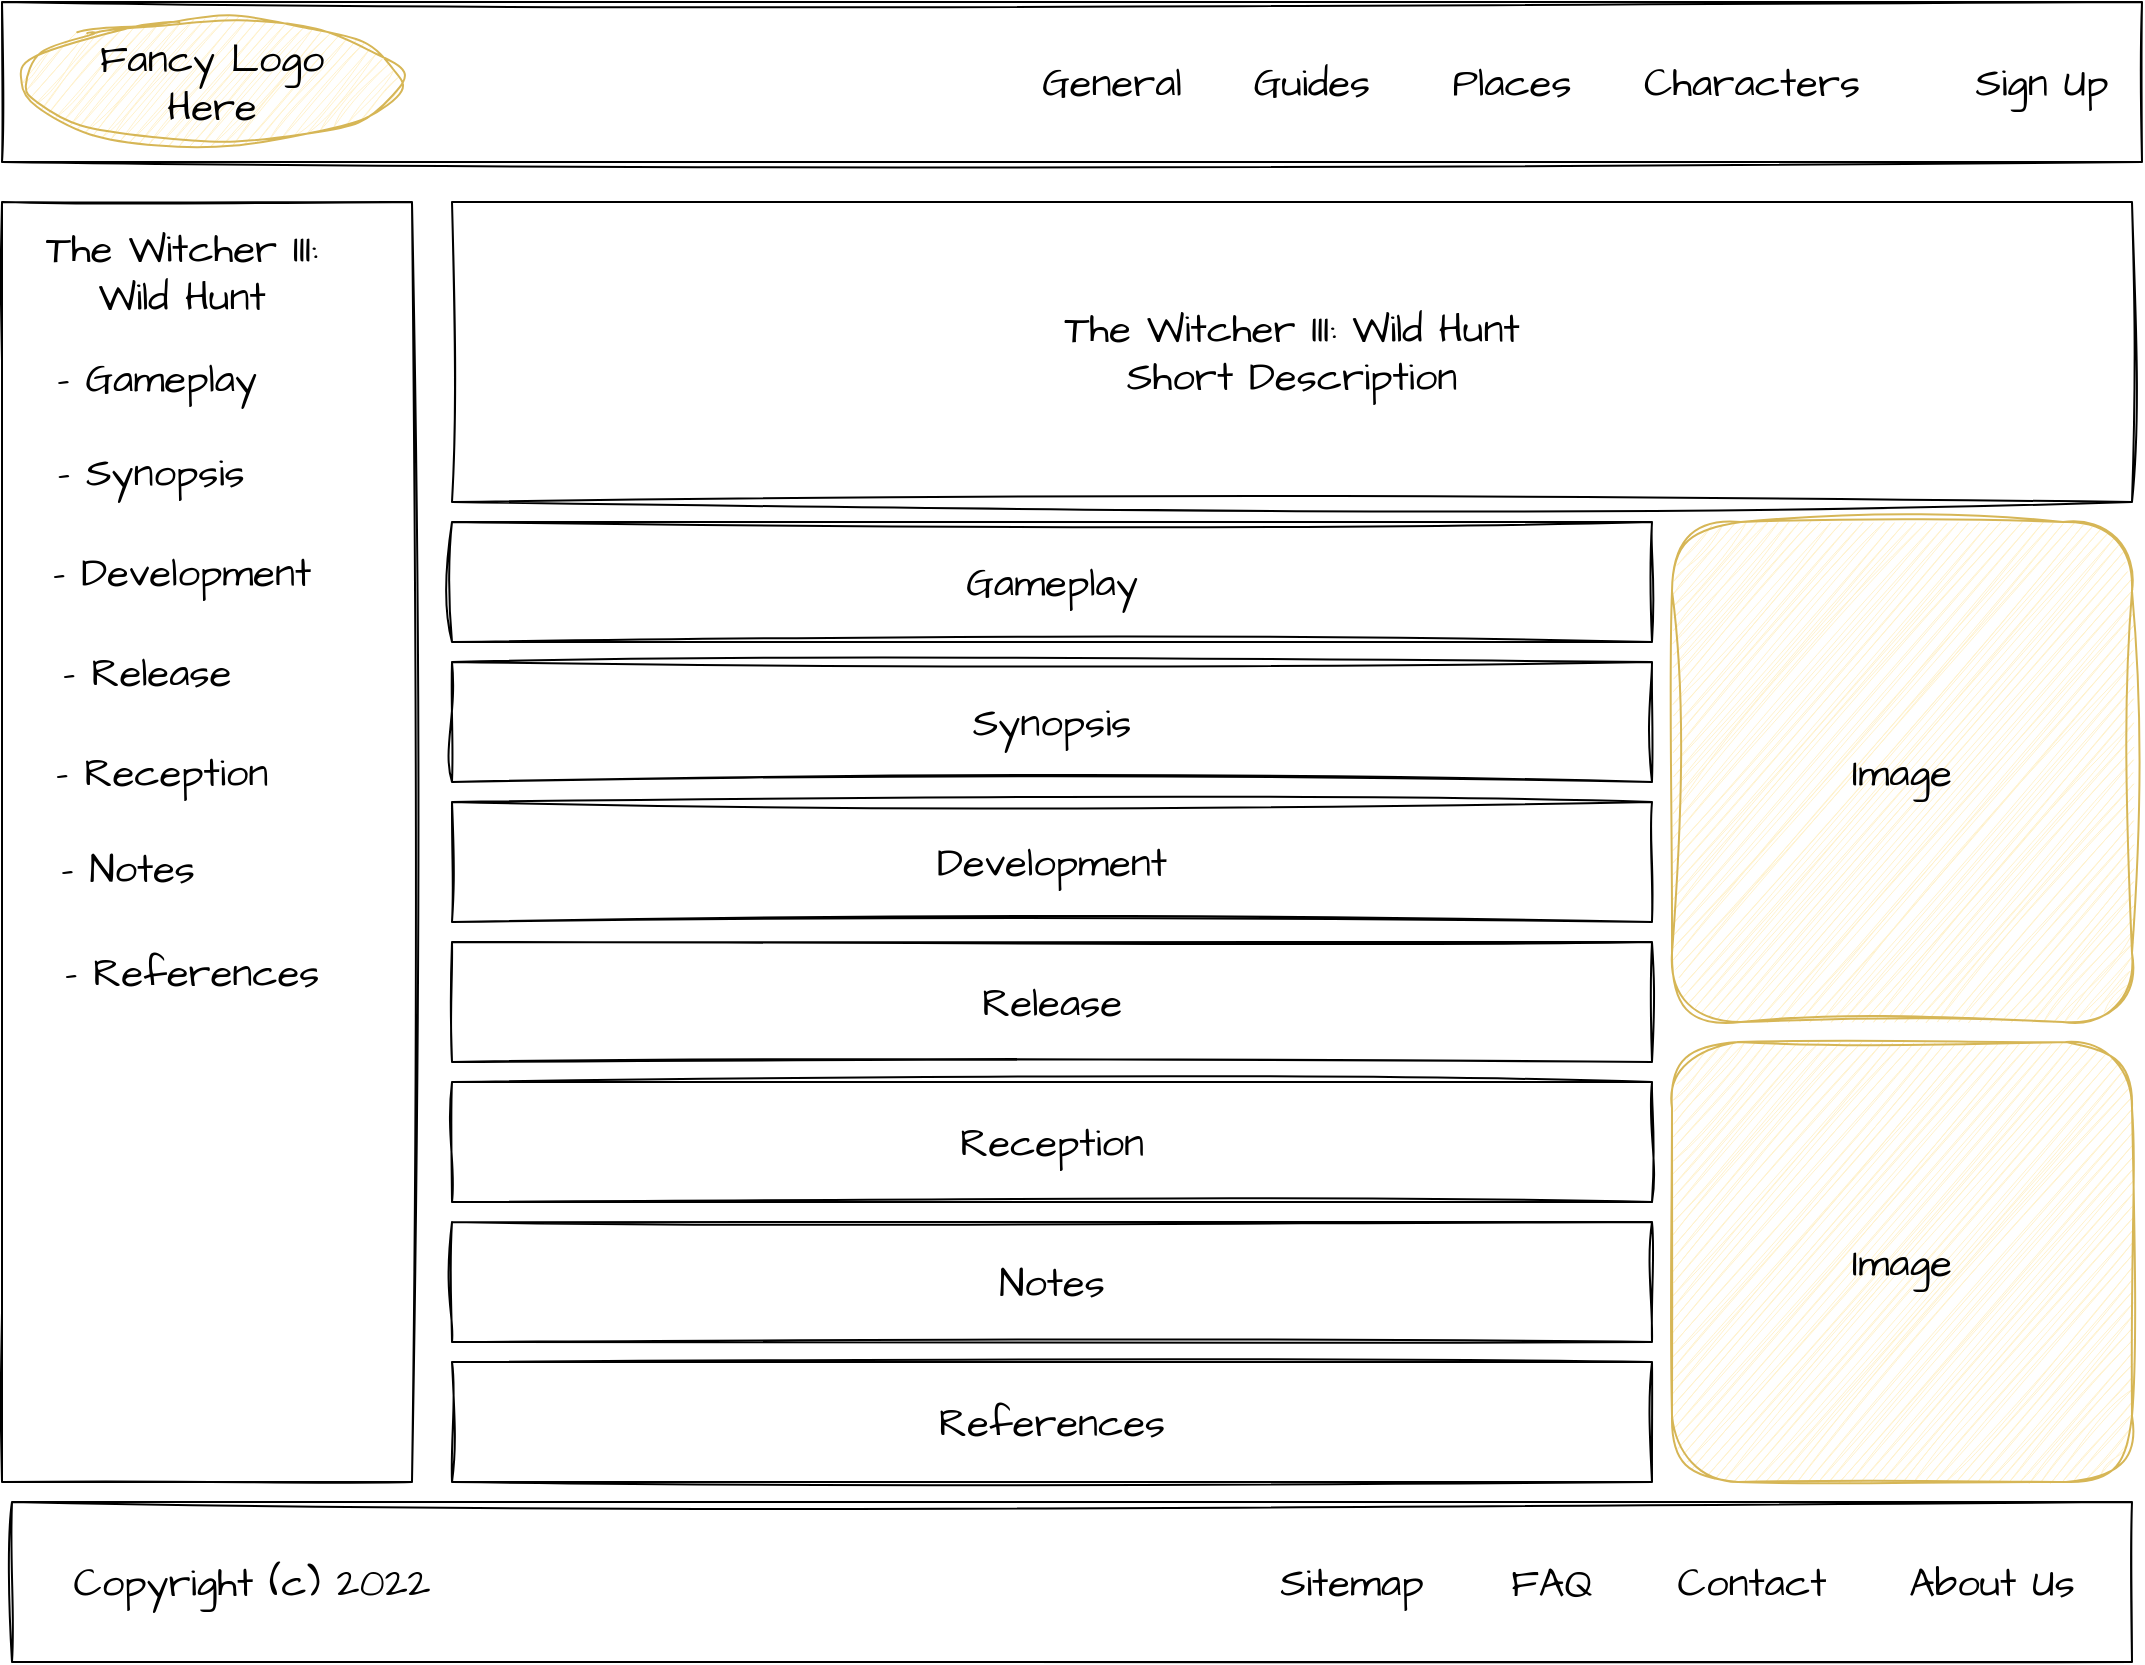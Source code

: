 <mxfile version="20.5.1" type="device"><diagram id="-davU_yUPzmOmRtj9719" name="Page-1"><mxGraphModel dx="1758" dy="941" grid="1" gridSize="10" guides="1" tooltips="1" connect="1" arrows="1" fold="1" page="1" pageScale="1" pageWidth="1100" pageHeight="850" math="0" shadow="0"><root><mxCell id="0"/><mxCell id="1" parent="0"/><mxCell id="VnSqFYbZ7rB83zUi1T6Y-1" value="" style="rounded=0;whiteSpace=wrap;html=1;sketch=1;fillColor=none;" vertex="1" parent="1"><mxGeometry x="15" y="10" width="1070" height="80" as="geometry"/></mxCell><mxCell id="VnSqFYbZ7rB83zUi1T6Y-2" value="&lt;div&gt;Fancy Logo&lt;/div&gt;&lt;div&gt;Here&lt;/div&gt;" style="ellipse;whiteSpace=wrap;html=1;sketch=1;hachureGap=4;jiggle=2;fontFamily=Architects Daughter;fontSource=https%3A%2F%2Ffonts.googleapis.com%2Fcss%3Ffamily%3DArchitects%2BDaughter;fontSize=20;fillColor=#fff2cc;strokeColor=#d6b656;" vertex="1" parent="1"><mxGeometry x="15" y="20" width="210" height="60" as="geometry"/></mxCell><mxCell id="VnSqFYbZ7rB83zUi1T6Y-4" value="Characters" style="text;html=1;strokeColor=none;fillColor=none;align=center;verticalAlign=middle;whiteSpace=wrap;rounded=0;sketch=1;hachureGap=4;jiggle=2;fontFamily=Architects Daughter;fontSource=https%3A%2F%2Ffonts.googleapis.com%2Fcss%3Ffamily%3DArchitects%2BDaughter;fontSize=20;" vertex="1" parent="1"><mxGeometry x="860" y="35" width="60" height="30" as="geometry"/></mxCell><mxCell id="VnSqFYbZ7rB83zUi1T6Y-5" value="Places" style="text;html=1;strokeColor=none;fillColor=none;align=center;verticalAlign=middle;whiteSpace=wrap;rounded=0;sketch=1;hachureGap=4;jiggle=2;fontFamily=Architects Daughter;fontSource=https%3A%2F%2Ffonts.googleapis.com%2Fcss%3Ffamily%3DArchitects%2BDaughter;fontSize=20;" vertex="1" parent="1"><mxGeometry x="740" y="35" width="60" height="30" as="geometry"/></mxCell><mxCell id="VnSqFYbZ7rB83zUi1T6Y-6" value="Guides" style="text;html=1;strokeColor=none;fillColor=none;align=center;verticalAlign=middle;whiteSpace=wrap;rounded=0;sketch=1;hachureGap=4;jiggle=2;fontFamily=Architects Daughter;fontSource=https%3A%2F%2Ffonts.googleapis.com%2Fcss%3Ffamily%3DArchitects%2BDaughter;fontSize=20;" vertex="1" parent="1"><mxGeometry x="640" y="35" width="60" height="30" as="geometry"/></mxCell><mxCell id="VnSqFYbZ7rB83zUi1T6Y-7" value="" style="rounded=0;whiteSpace=wrap;html=1;sketch=1;hachureGap=4;jiggle=2;fontFamily=Architects Daughter;fontSource=https%3A%2F%2Ffonts.googleapis.com%2Fcss%3Ffamily%3DArchitects%2BDaughter;fontSize=20;fillColor=none;" vertex="1" parent="1"><mxGeometry x="15" y="110" width="205" height="640" as="geometry"/></mxCell><mxCell id="VnSqFYbZ7rB83zUi1T6Y-8" value="" style="rounded=0;whiteSpace=wrap;html=1;sketch=1;hachureGap=4;jiggle=2;fontFamily=Architects Daughter;fontSource=https%3A%2F%2Ffonts.googleapis.com%2Fcss%3Ffamily%3DArchitects%2BDaughter;fontSize=20;fillColor=none;" vertex="1" parent="1"><mxGeometry x="20" y="760" width="1060" height="80" as="geometry"/></mxCell><mxCell id="VnSqFYbZ7rB83zUi1T6Y-9" value="About Us" style="text;html=1;strokeColor=none;fillColor=none;align=center;verticalAlign=middle;whiteSpace=wrap;rounded=0;sketch=1;hachureGap=4;jiggle=2;fontFamily=Architects Daughter;fontSource=https%3A%2F%2Ffonts.googleapis.com%2Fcss%3Ffamily%3DArchitects%2BDaughter;fontSize=20;" vertex="1" parent="1"><mxGeometry x="965" y="785" width="90" height="30" as="geometry"/></mxCell><mxCell id="VnSqFYbZ7rB83zUi1T6Y-10" value="Contact" style="text;html=1;strokeColor=none;fillColor=none;align=center;verticalAlign=middle;whiteSpace=wrap;rounded=0;sketch=1;hachureGap=4;jiggle=2;fontFamily=Architects Daughter;fontSource=https%3A%2F%2Ffonts.googleapis.com%2Fcss%3Ffamily%3DArchitects%2BDaughter;fontSize=20;" vertex="1" parent="1"><mxGeometry x="860" y="785" width="60" height="30" as="geometry"/></mxCell><mxCell id="VnSqFYbZ7rB83zUi1T6Y-11" value="FAQ" style="text;html=1;strokeColor=none;fillColor=none;align=center;verticalAlign=middle;whiteSpace=wrap;rounded=0;sketch=1;hachureGap=4;jiggle=2;fontFamily=Architects Daughter;fontSource=https%3A%2F%2Ffonts.googleapis.com%2Fcss%3Ffamily%3DArchitects%2BDaughter;fontSize=20;" vertex="1" parent="1"><mxGeometry x="760" y="785" width="60" height="30" as="geometry"/></mxCell><mxCell id="VnSqFYbZ7rB83zUi1T6Y-12" value="Sitemap" style="text;html=1;strokeColor=none;fillColor=none;align=center;verticalAlign=middle;whiteSpace=wrap;rounded=0;sketch=1;hachureGap=4;jiggle=2;fontFamily=Architects Daughter;fontSource=https%3A%2F%2Ffonts.googleapis.com%2Fcss%3Ffamily%3DArchitects%2BDaughter;fontSize=20;" vertex="1" parent="1"><mxGeometry x="660" y="785" width="60" height="30" as="geometry"/></mxCell><mxCell id="VnSqFYbZ7rB83zUi1T6Y-13" value="Copyright (c) 2022" style="text;html=1;strokeColor=none;fillColor=none;align=center;verticalAlign=middle;whiteSpace=wrap;rounded=0;sketch=1;hachureGap=4;jiggle=2;fontFamily=Architects Daughter;fontSource=https%3A%2F%2Ffonts.googleapis.com%2Fcss%3Ffamily%3DArchitects%2BDaughter;fontSize=20;" vertex="1" parent="1"><mxGeometry x="20" y="785" width="240" height="30" as="geometry"/></mxCell><mxCell id="VnSqFYbZ7rB83zUi1T6Y-21" value="Image" style="rounded=1;whiteSpace=wrap;html=1;sketch=1;hachureGap=4;jiggle=2;fontFamily=Architects Daughter;fontSource=https%3A%2F%2Ffonts.googleapis.com%2Fcss%3Ffamily%3DArchitects%2BDaughter;fontSize=20;fillColor=#fff2cc;glass=0;shadow=0;strokeColor=#d6b656;" vertex="1" parent="1"><mxGeometry x="850" y="270" width="230" height="250" as="geometry"/></mxCell><mxCell id="VnSqFYbZ7rB83zUi1T6Y-23" value="The Witcher III: Wild Hunt" style="text;html=1;strokeColor=none;fillColor=none;align=center;verticalAlign=middle;whiteSpace=wrap;rounded=0;sketch=1;hachureGap=4;jiggle=2;fontFamily=Architects Daughter;fontSource=https%3A%2F%2Ffonts.googleapis.com%2Fcss%3Ffamily%3DArchitects%2BDaughter;fontSize=20;" vertex="1" parent="1"><mxGeometry x="20" y="130" width="170" height="30" as="geometry"/></mxCell><mxCell id="VnSqFYbZ7rB83zUi1T6Y-24" value="- Gameplay" style="text;html=1;strokeColor=none;fillColor=none;align=center;verticalAlign=middle;whiteSpace=wrap;rounded=0;sketch=1;hachureGap=4;jiggle=2;fontFamily=Architects Daughter;fontSource=https%3A%2F%2Ffonts.googleapis.com%2Fcss%3Ffamily%3DArchitects%2BDaughter;fontSize=20;" vertex="1" parent="1"><mxGeometry x="35" y="182.5" width="115" height="30" as="geometry"/></mxCell><mxCell id="VnSqFYbZ7rB83zUi1T6Y-25" value="- Synopsis" style="text;html=1;strokeColor=none;fillColor=none;align=center;verticalAlign=middle;whiteSpace=wrap;rounded=0;sketch=1;hachureGap=4;jiggle=2;fontFamily=Architects Daughter;fontSource=https%3A%2F%2Ffonts.googleapis.com%2Fcss%3Ffamily%3DArchitects%2BDaughter;fontSize=20;" vertex="1" parent="1"><mxGeometry x="32" y="230" width="115" height="30" as="geometry"/></mxCell><mxCell id="VnSqFYbZ7rB83zUi1T6Y-26" value="- Development" style="text;html=1;strokeColor=none;fillColor=none;align=center;verticalAlign=middle;whiteSpace=wrap;rounded=0;sketch=1;hachureGap=4;jiggle=2;fontFamily=Architects Daughter;fontSource=https%3A%2F%2Ffonts.googleapis.com%2Fcss%3Ffamily%3DArchitects%2BDaughter;fontSize=20;" vertex="1" parent="1"><mxGeometry x="30" y="280" width="150" height="30" as="geometry"/></mxCell><mxCell id="VnSqFYbZ7rB83zUi1T6Y-27" value="- Release" style="text;html=1;strokeColor=none;fillColor=none;align=center;verticalAlign=middle;whiteSpace=wrap;rounded=0;sketch=1;hachureGap=4;jiggle=2;fontFamily=Architects Daughter;fontSource=https%3A%2F%2Ffonts.googleapis.com%2Fcss%3Ffamily%3DArchitects%2BDaughter;fontSize=20;" vertex="1" parent="1"><mxGeometry x="35" y="330" width="105" height="30" as="geometry"/></mxCell><mxCell id="VnSqFYbZ7rB83zUi1T6Y-28" value="- Reception" style="text;html=1;strokeColor=none;fillColor=none;align=center;verticalAlign=middle;whiteSpace=wrap;rounded=0;sketch=1;hachureGap=4;jiggle=2;fontFamily=Architects Daughter;fontSource=https%3A%2F%2Ffonts.googleapis.com%2Fcss%3Ffamily%3DArchitects%2BDaughter;fontSize=20;" vertex="1" parent="1"><mxGeometry x="40" y="380" width="110" height="30" as="geometry"/></mxCell><mxCell id="VnSqFYbZ7rB83zUi1T6Y-29" value="General" style="text;html=1;strokeColor=none;fillColor=none;align=center;verticalAlign=middle;whiteSpace=wrap;rounded=0;sketch=1;hachureGap=4;jiggle=2;fontFamily=Architects Daughter;fontSource=https%3A%2F%2Ffonts.googleapis.com%2Fcss%3Ffamily%3DArchitects%2BDaughter;fontSize=20;" vertex="1" parent="1"><mxGeometry x="540" y="35" width="60" height="30" as="geometry"/></mxCell><mxCell id="VnSqFYbZ7rB83zUi1T6Y-31" value="- Notes" style="text;html=1;strokeColor=none;fillColor=none;align=center;verticalAlign=middle;whiteSpace=wrap;rounded=0;sketch=1;hachureGap=4;jiggle=2;fontFamily=Architects Daughter;fontSource=https%3A%2F%2Ffonts.googleapis.com%2Fcss%3Ffamily%3DArchitects%2BDaughter;fontSize=20;" vertex="1" parent="1"><mxGeometry x="38" y="427.5" width="80" height="30" as="geometry"/></mxCell><mxCell id="VnSqFYbZ7rB83zUi1T6Y-32" value="- References" style="text;html=1;strokeColor=none;fillColor=none;align=center;verticalAlign=middle;whiteSpace=wrap;rounded=0;sketch=1;hachureGap=4;jiggle=2;fontFamily=Architects Daughter;fontSource=https%3A%2F%2Ffonts.googleapis.com%2Fcss%3Ffamily%3DArchitects%2BDaughter;fontSize=20;" vertex="1" parent="1"><mxGeometry x="40" y="480" width="140" height="30" as="geometry"/></mxCell><mxCell id="VnSqFYbZ7rB83zUi1T6Y-35" value="Sign Up" style="text;strokeColor=none;fillColor=none;html=1;align=center;verticalAlign=middle;whiteSpace=wrap;rounded=0;sketch=1;hachureGap=4;jiggle=2;fontFamily=Architects Daughter;fontSource=https%3A%2F%2Ffonts.googleapis.com%2Fcss%3Ffamily%3DArchitects%2BDaughter;fontSize=20;" vertex="1" parent="1"><mxGeometry x="1000" y="35" width="70" height="30" as="geometry"/></mxCell><mxCell id="VnSqFYbZ7rB83zUi1T6Y-36" value="&lt;div&gt;The Witcher III: Wild Hunt&lt;br&gt;&lt;/div&gt;&lt;div&gt;Short Description&lt;/div&gt;" style="rounded=0;whiteSpace=wrap;html=1;sketch=1;hachureGap=4;jiggle=2;fontFamily=Architects Daughter;fontSource=https%3A%2F%2Ffonts.googleapis.com%2Fcss%3Ffamily%3DArchitects%2BDaughter;fontSize=20;" vertex="1" parent="1"><mxGeometry x="240" y="110" width="840" height="150" as="geometry"/></mxCell><mxCell id="VnSqFYbZ7rB83zUi1T6Y-37" value="Gameplay" style="rounded=0;whiteSpace=wrap;html=1;sketch=1;hachureGap=4;jiggle=2;fontFamily=Architects Daughter;fontSource=https%3A%2F%2Ffonts.googleapis.com%2Fcss%3Ffamily%3DArchitects%2BDaughter;fontSize=20;" vertex="1" parent="1"><mxGeometry x="240" y="270" width="600" height="60" as="geometry"/></mxCell><mxCell id="VnSqFYbZ7rB83zUi1T6Y-41" value="Image" style="rounded=1;whiteSpace=wrap;html=1;sketch=1;hachureGap=4;jiggle=2;fontFamily=Architects Daughter;fontSource=https%3A%2F%2Ffonts.googleapis.com%2Fcss%3Ffamily%3DArchitects%2BDaughter;fontSize=20;fillColor=#fff2cc;glass=0;shadow=0;strokeColor=#d6b656;" vertex="1" parent="1"><mxGeometry x="850" y="530" width="230" height="220" as="geometry"/></mxCell><mxCell id="VnSqFYbZ7rB83zUi1T6Y-46" value="Synopsis" style="rounded=0;whiteSpace=wrap;html=1;sketch=1;hachureGap=4;jiggle=2;fontFamily=Architects Daughter;fontSource=https%3A%2F%2Ffonts.googleapis.com%2Fcss%3Ffamily%3DArchitects%2BDaughter;fontSize=20;" vertex="1" parent="1"><mxGeometry x="240" y="340" width="600" height="60" as="geometry"/></mxCell><mxCell id="VnSqFYbZ7rB83zUi1T6Y-47" value="Development" style="rounded=0;whiteSpace=wrap;html=1;sketch=1;hachureGap=4;jiggle=2;fontFamily=Architects Daughter;fontSource=https%3A%2F%2Ffonts.googleapis.com%2Fcss%3Ffamily%3DArchitects%2BDaughter;fontSize=20;" vertex="1" parent="1"><mxGeometry x="240" y="410" width="600" height="60" as="geometry"/></mxCell><mxCell id="VnSqFYbZ7rB83zUi1T6Y-48" value="Release" style="rounded=0;whiteSpace=wrap;html=1;sketch=1;hachureGap=4;jiggle=2;fontFamily=Architects Daughter;fontSource=https%3A%2F%2Ffonts.googleapis.com%2Fcss%3Ffamily%3DArchitects%2BDaughter;fontSize=20;" vertex="1" parent="1"><mxGeometry x="240" y="480" width="600" height="60" as="geometry"/></mxCell><mxCell id="VnSqFYbZ7rB83zUi1T6Y-49" value="Reception" style="rounded=0;whiteSpace=wrap;html=1;sketch=1;hachureGap=4;jiggle=2;fontFamily=Architects Daughter;fontSource=https%3A%2F%2Ffonts.googleapis.com%2Fcss%3Ffamily%3DArchitects%2BDaughter;fontSize=20;" vertex="1" parent="1"><mxGeometry x="240" y="550" width="600" height="60" as="geometry"/></mxCell><mxCell id="VnSqFYbZ7rB83zUi1T6Y-50" value="Notes" style="rounded=0;whiteSpace=wrap;html=1;sketch=1;hachureGap=4;jiggle=2;fontFamily=Architects Daughter;fontSource=https%3A%2F%2Ffonts.googleapis.com%2Fcss%3Ffamily%3DArchitects%2BDaughter;fontSize=20;" vertex="1" parent="1"><mxGeometry x="240" y="620" width="600" height="60" as="geometry"/></mxCell><mxCell id="VnSqFYbZ7rB83zUi1T6Y-51" value="References" style="rounded=0;whiteSpace=wrap;html=1;sketch=1;hachureGap=4;jiggle=2;fontFamily=Architects Daughter;fontSource=https%3A%2F%2Ffonts.googleapis.com%2Fcss%3Ffamily%3DArchitects%2BDaughter;fontSize=20;" vertex="1" parent="1"><mxGeometry x="240" y="690" width="600" height="60" as="geometry"/></mxCell></root></mxGraphModel></diagram></mxfile>